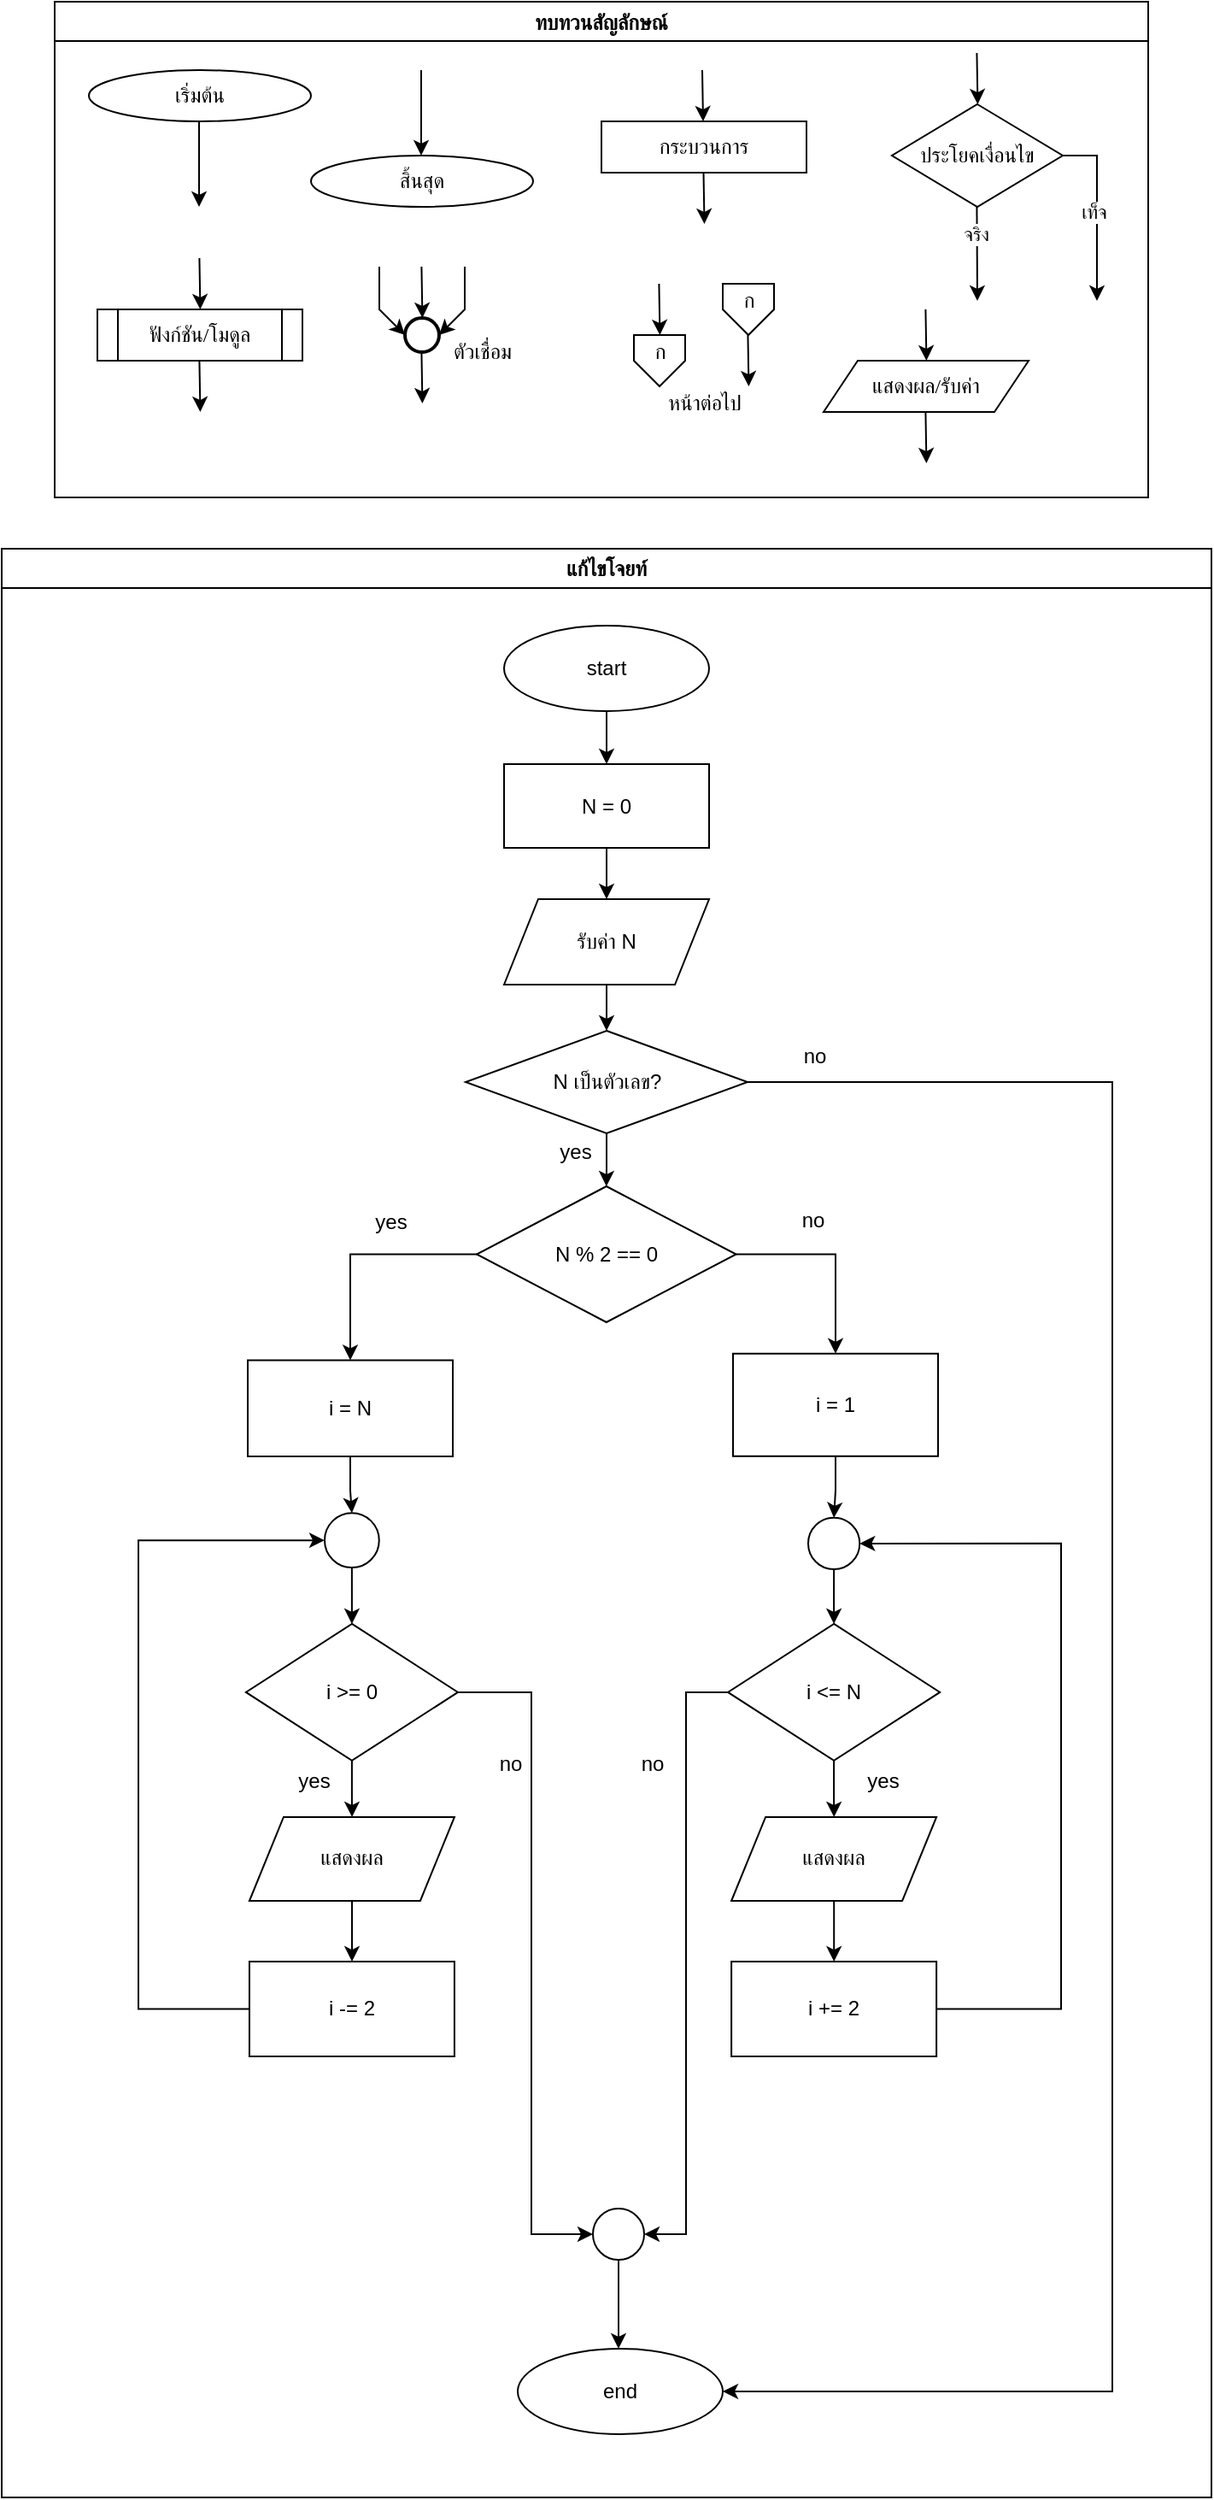 <mxfile version="28.0.6" pages="2">
  <diagram name="Page-1" id="FuflJTEHllfvYc2eLTy8">
    <mxGraphModel dx="1562" dy="933" grid="1" gridSize="10" guides="1" tooltips="1" connect="1" arrows="1" fold="1" page="1" pageScale="1" pageWidth="850" pageHeight="1100" math="0" shadow="0">
      <root>
        <mxCell id="0" />
        <mxCell id="1" parent="0" />
        <mxCell id="pLaA7P1DmfjtQRvUbQx7-3" value="" style="edgeStyle=orthogonalEdgeStyle;rounded=0;orthogonalLoop=1;jettySize=auto;html=1;" edge="1" parent="1" source="pLaA7P1DmfjtQRvUbQx7-1" target="pLaA7P1DmfjtQRvUbQx7-2">
          <mxGeometry relative="1" as="geometry" />
        </mxCell>
        <mxCell id="QlkqBb3dUM9ruUX0ujAK-2" value="" style="edgeStyle=orthogonalEdgeStyle;rounded=0;orthogonalLoop=1;jettySize=auto;html=1;" edge="1" parent="1" source="pLaA7P1DmfjtQRvUbQx7-2" target="QlkqBb3dUM9ruUX0ujAK-1">
          <mxGeometry relative="1" as="geometry" />
        </mxCell>
        <mxCell id="pLaA7P1DmfjtQRvUbQx7-2" value="N = 0" style="whiteSpace=wrap;html=1;" vertex="1" parent="1">
          <mxGeometry x="384" y="496" width="120" height="49" as="geometry" />
        </mxCell>
        <mxCell id="pLaA7P1DmfjtQRvUbQx7-7" value="" style="edgeStyle=orthogonalEdgeStyle;rounded=0;orthogonalLoop=1;jettySize=auto;html=1;exitX=0;exitY=0.5;exitDx=0;exitDy=0;" edge="1" parent="1" source="pLaA7P1DmfjtQRvUbQx7-4" target="pLaA7P1DmfjtQRvUbQx7-6">
          <mxGeometry relative="1" as="geometry">
            <mxPoint x="350.0" y="771.25" as="sourcePoint" />
          </mxGeometry>
        </mxCell>
        <mxCell id="pLaA7P1DmfjtQRvUbQx7-27" value="" style="edgeStyle=orthogonalEdgeStyle;rounded=0;orthogonalLoop=1;jettySize=auto;html=1;exitX=1;exitY=0.5;exitDx=0;exitDy=0;" edge="1" parent="1" source="pLaA7P1DmfjtQRvUbQx7-4" target="pLaA7P1DmfjtQRvUbQx7-26">
          <mxGeometry relative="1" as="geometry">
            <mxPoint x="501.81" y="771.25" as="sourcePoint" />
          </mxGeometry>
        </mxCell>
        <mxCell id="pLaA7P1DmfjtQRvUbQx7-4" value="N % 2 == 0" style="rhombus;whiteSpace=wrap;html=1;" vertex="1" parent="1">
          <mxGeometry x="368" y="743" width="151.81" height="79.5" as="geometry" />
        </mxCell>
        <mxCell id="pLaA7P1DmfjtQRvUbQx7-9" value="" style="edgeStyle=orthogonalEdgeStyle;rounded=0;orthogonalLoop=1;jettySize=auto;html=1;" edge="1" parent="1" source="pLaA7P1DmfjtQRvUbQx7-6" target="pLaA7P1DmfjtQRvUbQx7-8">
          <mxGeometry relative="1" as="geometry" />
        </mxCell>
        <mxCell id="pLaA7P1DmfjtQRvUbQx7-6" value="i = N" style="whiteSpace=wrap;html=1;" vertex="1" parent="1">
          <mxGeometry x="234" y="844.75" width="120" height="56.25" as="geometry" />
        </mxCell>
        <mxCell id="pLaA7P1DmfjtQRvUbQx7-11" value="" style="edgeStyle=orthogonalEdgeStyle;rounded=0;orthogonalLoop=1;jettySize=auto;html=1;" edge="1" parent="1" source="pLaA7P1DmfjtQRvUbQx7-8" target="pLaA7P1DmfjtQRvUbQx7-10">
          <mxGeometry relative="1" as="geometry" />
        </mxCell>
        <mxCell id="pLaA7P1DmfjtQRvUbQx7-8" value="" style="ellipse;whiteSpace=wrap;html=1;" vertex="1" parent="1">
          <mxGeometry x="279" y="934.13" width="31.88" height="31.88" as="geometry" />
        </mxCell>
        <mxCell id="pLaA7P1DmfjtQRvUbQx7-25" value="" style="edgeStyle=orthogonalEdgeStyle;rounded=0;orthogonalLoop=1;jettySize=auto;html=1;entryX=0;entryY=0.5;entryDx=0;entryDy=0;" edge="1" parent="1" source="pLaA7P1DmfjtQRvUbQx7-10" target="pLaA7P1DmfjtQRvUbQx7-18">
          <mxGeometry relative="1" as="geometry">
            <mxPoint x="601.03" y="1038.95" as="targetPoint" />
            <Array as="points">
              <mxPoint x="400" y="1039" />
              <mxPoint x="400" y="1356" />
            </Array>
          </mxGeometry>
        </mxCell>
        <mxCell id="pLaA7P1DmfjtQRvUbQx7-45" value="" style="edgeStyle=orthogonalEdgeStyle;rounded=0;orthogonalLoop=1;jettySize=auto;html=1;" edge="1" parent="1" source="pLaA7P1DmfjtQRvUbQx7-10" target="pLaA7P1DmfjtQRvUbQx7-12">
          <mxGeometry relative="1" as="geometry" />
        </mxCell>
        <mxCell id="pLaA7P1DmfjtQRvUbQx7-10" value="i &amp;gt;= 0" style="rhombus;whiteSpace=wrap;html=1;" vertex="1" parent="1">
          <mxGeometry x="232.94" y="998.95" width="124.06" height="80" as="geometry" />
        </mxCell>
        <mxCell id="pLaA7P1DmfjtQRvUbQx7-15" value="" style="edgeStyle=orthogonalEdgeStyle;rounded=0;orthogonalLoop=1;jettySize=auto;html=1;" edge="1" parent="1" source="pLaA7P1DmfjtQRvUbQx7-12" target="pLaA7P1DmfjtQRvUbQx7-14">
          <mxGeometry relative="1" as="geometry" />
        </mxCell>
        <mxCell id="pLaA7P1DmfjtQRvUbQx7-12" value="แสดงผล" style="shape=parallelogram;perimeter=parallelogramPerimeter;whiteSpace=wrap;html=1;fixedSize=1;" vertex="1" parent="1">
          <mxGeometry x="234.97" y="1111.95" width="120" height="49.05" as="geometry" />
        </mxCell>
        <mxCell id="pLaA7P1DmfjtQRvUbQx7-17" value="" style="edgeStyle=orthogonalEdgeStyle;rounded=0;orthogonalLoop=1;jettySize=auto;html=1;entryX=0;entryY=0.5;entryDx=0;entryDy=0;" edge="1" parent="1" source="pLaA7P1DmfjtQRvUbQx7-14" target="pLaA7P1DmfjtQRvUbQx7-8">
          <mxGeometry relative="1" as="geometry">
            <mxPoint x="103.97" y="1224.353" as="targetPoint" />
            <Array as="points">
              <mxPoint x="170" y="1224" />
              <mxPoint x="170" y="950" />
            </Array>
          </mxGeometry>
        </mxCell>
        <mxCell id="pLaA7P1DmfjtQRvUbQx7-14" value="i -= 2" style="whiteSpace=wrap;html=1;" vertex="1" parent="1">
          <mxGeometry x="234.97" y="1196.53" width="120" height="55.47" as="geometry" />
        </mxCell>
        <mxCell id="pLaA7P1DmfjtQRvUbQx7-23" value="" style="edgeStyle=orthogonalEdgeStyle;rounded=0;orthogonalLoop=1;jettySize=auto;html=1;" edge="1" parent="1" source="pLaA7P1DmfjtQRvUbQx7-18">
          <mxGeometry relative="1" as="geometry">
            <mxPoint x="451" y="1423" as="targetPoint" />
          </mxGeometry>
        </mxCell>
        <mxCell id="pLaA7P1DmfjtQRvUbQx7-18" value="" style="ellipse;whiteSpace=wrap;html=1;aspect=fixed;" vertex="1" parent="1">
          <mxGeometry x="436" y="1341" width="30" height="30" as="geometry" />
        </mxCell>
        <mxCell id="pLaA7P1DmfjtQRvUbQx7-22" value="end" style="ellipse;whiteSpace=wrap;html=1;" vertex="1" parent="1">
          <mxGeometry x="392" y="1423" width="120" height="50" as="geometry" />
        </mxCell>
        <mxCell id="pLaA7P1DmfjtQRvUbQx7-29" value="" style="edgeStyle=orthogonalEdgeStyle;rounded=0;orthogonalLoop=1;jettySize=auto;html=1;" edge="1" parent="1" source="pLaA7P1DmfjtQRvUbQx7-26" target="pLaA7P1DmfjtQRvUbQx7-28">
          <mxGeometry relative="1" as="geometry" />
        </mxCell>
        <mxCell id="pLaA7P1DmfjtQRvUbQx7-26" value="i = 1" style="whiteSpace=wrap;html=1;" vertex="1" parent="1">
          <mxGeometry x="518.005" y="840.88" width="120" height="60" as="geometry" />
        </mxCell>
        <mxCell id="pLaA7P1DmfjtQRvUbQx7-31" value="" style="edgeStyle=orthogonalEdgeStyle;rounded=0;orthogonalLoop=1;jettySize=auto;html=1;" edge="1" parent="1" source="pLaA7P1DmfjtQRvUbQx7-28" target="pLaA7P1DmfjtQRvUbQx7-30">
          <mxGeometry relative="1" as="geometry" />
        </mxCell>
        <mxCell id="pLaA7P1DmfjtQRvUbQx7-28" value="" style="ellipse;whiteSpace=wrap;html=1;" vertex="1" parent="1">
          <mxGeometry x="562" y="936.88" width="30.12" height="30.12" as="geometry" />
        </mxCell>
        <mxCell id="pLaA7P1DmfjtQRvUbQx7-33" value="" style="edgeStyle=orthogonalEdgeStyle;rounded=0;orthogonalLoop=1;jettySize=auto;html=1;" edge="1" parent="1" source="pLaA7P1DmfjtQRvUbQx7-30" target="pLaA7P1DmfjtQRvUbQx7-32">
          <mxGeometry relative="1" as="geometry" />
        </mxCell>
        <mxCell id="pLaA7P1DmfjtQRvUbQx7-30" value="i &amp;lt;= N" style="rhombus;whiteSpace=wrap;html=1;" vertex="1" parent="1">
          <mxGeometry x="515.03" y="998.95" width="124.06" height="80" as="geometry" />
        </mxCell>
        <mxCell id="pLaA7P1DmfjtQRvUbQx7-35" value="" style="edgeStyle=orthogonalEdgeStyle;rounded=0;orthogonalLoop=1;jettySize=auto;html=1;" edge="1" parent="1" source="pLaA7P1DmfjtQRvUbQx7-32" target="pLaA7P1DmfjtQRvUbQx7-34">
          <mxGeometry relative="1" as="geometry" />
        </mxCell>
        <mxCell id="pLaA7P1DmfjtQRvUbQx7-32" value="แสดงผล" style="shape=parallelogram;perimeter=parallelogramPerimeter;whiteSpace=wrap;html=1;fixedSize=1;" vertex="1" parent="1">
          <mxGeometry x="517.06" y="1111.95" width="120" height="49.05" as="geometry" />
        </mxCell>
        <mxCell id="pLaA7P1DmfjtQRvUbQx7-37" value="" style="edgeStyle=orthogonalEdgeStyle;rounded=0;orthogonalLoop=1;jettySize=auto;html=1;entryX=1;entryY=0.5;entryDx=0;entryDy=0;" edge="1" parent="1" source="pLaA7P1DmfjtQRvUbQx7-34" target="pLaA7P1DmfjtQRvUbQx7-28">
          <mxGeometry relative="1" as="geometry">
            <mxPoint x="717.06" y="1224.353" as="targetPoint" />
            <Array as="points">
              <mxPoint x="710" y="1224" />
              <mxPoint x="710" y="952" />
            </Array>
          </mxGeometry>
        </mxCell>
        <mxCell id="pLaA7P1DmfjtQRvUbQx7-34" value="i += 2" style="whiteSpace=wrap;html=1;" vertex="1" parent="1">
          <mxGeometry x="517.06" y="1196.53" width="120" height="55.47" as="geometry" />
        </mxCell>
        <mxCell id="pLaA7P1DmfjtQRvUbQx7-40" value="yes" style="text;html=1;align=center;verticalAlign=middle;whiteSpace=wrap;rounded=0;" vertex="1" parent="1">
          <mxGeometry x="288" y="749" width="60" height="30" as="geometry" />
        </mxCell>
        <mxCell id="pLaA7P1DmfjtQRvUbQx7-41" value="yes" style="text;html=1;align=center;verticalAlign=middle;whiteSpace=wrap;rounded=0;" vertex="1" parent="1">
          <mxGeometry x="242.97" y="1076" width="60" height="30" as="geometry" />
        </mxCell>
        <mxCell id="pLaA7P1DmfjtQRvUbQx7-43" value="yes" style="text;html=1;align=center;verticalAlign=middle;whiteSpace=wrap;rounded=0;" vertex="1" parent="1">
          <mxGeometry x="576.09" y="1076" width="60" height="30" as="geometry" />
        </mxCell>
        <mxCell id="pLaA7P1DmfjtQRvUbQx7-46" value="no" style="text;html=1;align=center;verticalAlign=middle;whiteSpace=wrap;rounded=0;" vertex="1" parent="1">
          <mxGeometry x="535.06" y="748" width="60" height="30" as="geometry" />
        </mxCell>
        <mxCell id="pLaA7P1DmfjtQRvUbQx7-48" value="" style="edgeStyle=orthogonalEdgeStyle;rounded=0;orthogonalLoop=1;jettySize=auto;html=1;entryX=1;entryY=0.5;entryDx=0;entryDy=0;" edge="1" parent="1" source="pLaA7P1DmfjtQRvUbQx7-30" target="pLaA7P1DmfjtQRvUbQx7-18">
          <mxGeometry relative="1" as="geometry">
            <mxPoint x="515" y="1039" as="sourcePoint" />
            <mxPoint x="435" y="1356" as="targetPoint" />
            <Array as="points" />
          </mxGeometry>
        </mxCell>
        <mxCell id="pLaA7P1DmfjtQRvUbQx7-47" value="no" style="text;html=1;align=center;verticalAlign=middle;whiteSpace=wrap;rounded=0;" vertex="1" parent="1">
          <mxGeometry x="440.81" y="1066" width="60" height="30" as="geometry" />
        </mxCell>
        <mxCell id="pLaA7P1DmfjtQRvUbQx7-49" value="no" style="text;html=1;align=center;verticalAlign=middle;whiteSpace=wrap;rounded=0;" vertex="1" parent="1">
          <mxGeometry x="358.0" y="1066" width="60" height="30" as="geometry" />
        </mxCell>
        <mxCell id="QlkqBb3dUM9ruUX0ujAK-5" value="" style="edgeStyle=orthogonalEdgeStyle;rounded=0;orthogonalLoop=1;jettySize=auto;html=1;" edge="1" parent="1" source="QlkqBb3dUM9ruUX0ujAK-1" target="QlkqBb3dUM9ruUX0ujAK-4">
          <mxGeometry relative="1" as="geometry" />
        </mxCell>
        <mxCell id="QlkqBb3dUM9ruUX0ujAK-1" value="รับค่า N" style="shape=parallelogram;perimeter=parallelogramPerimeter;whiteSpace=wrap;html=1;fixedSize=1;" vertex="1" parent="1">
          <mxGeometry x="384" y="575" width="120" height="50" as="geometry" />
        </mxCell>
        <mxCell id="QlkqBb3dUM9ruUX0ujAK-6" value="" style="edgeStyle=orthogonalEdgeStyle;rounded=0;orthogonalLoop=1;jettySize=auto;html=1;entryX=0.5;entryY=0;entryDx=0;entryDy=0;" edge="1" parent="1" source="QlkqBb3dUM9ruUX0ujAK-4" target="pLaA7P1DmfjtQRvUbQx7-4">
          <mxGeometry relative="1" as="geometry" />
        </mxCell>
        <mxCell id="QlkqBb3dUM9ruUX0ujAK-10" value="" style="edgeStyle=orthogonalEdgeStyle;rounded=0;orthogonalLoop=1;jettySize=auto;html=1;entryX=1;entryY=0.5;entryDx=0;entryDy=0;" edge="1" parent="1" source="QlkqBb3dUM9ruUX0ujAK-4" target="pLaA7P1DmfjtQRvUbQx7-22">
          <mxGeometry relative="1" as="geometry">
            <mxPoint x="611" y="682" as="targetPoint" />
            <Array as="points">
              <mxPoint x="740" y="682" />
              <mxPoint x="740" y="1448" />
            </Array>
          </mxGeometry>
        </mxCell>
        <mxCell id="QlkqBb3dUM9ruUX0ujAK-4" value="N เป็นตัวเลข?" style="rhombus;whiteSpace=wrap;html=1;" vertex="1" parent="1">
          <mxGeometry x="361.5" y="652" width="165" height="60" as="geometry" />
        </mxCell>
        <mxCell id="QlkqBb3dUM9ruUX0ujAK-7" value="yes" style="text;html=1;align=center;verticalAlign=middle;whiteSpace=wrap;rounded=0;" vertex="1" parent="1">
          <mxGeometry x="395.81" y="708" width="60" height="30" as="geometry" />
        </mxCell>
        <mxCell id="4651XKwHsViZ6ubkQijK-34" value="ทบทวนสัญลักษณ์" style="swimlane;fontFamily=Sarabun;fontSource=https%3A%2F%2Ffonts.googleapis.com%2Fcss%3Ffamily%3DSarabun;" vertex="1" parent="1">
          <mxGeometry x="121" y="50" width="640" height="290" as="geometry" />
        </mxCell>
        <mxCell id="4651XKwHsViZ6ubkQijK-35" value="&lt;font data-font-src=&quot;https://fonts.googleapis.com/css?family=Sarabun&quot; face=&quot;Sarabun&quot;&gt;เริ่มต้น&lt;/font&gt;" style="ellipse;whiteSpace=wrap;html=1;" vertex="1" parent="4651XKwHsViZ6ubkQijK-34">
          <mxGeometry x="20" y="40" width="130" height="30" as="geometry" />
        </mxCell>
        <mxCell id="4651XKwHsViZ6ubkQijK-36" value="" style="endArrow=classic;html=1;rounded=0;" edge="1" parent="4651XKwHsViZ6ubkQijK-34">
          <mxGeometry width="50" height="50" relative="1" as="geometry">
            <mxPoint x="84.5" y="70" as="sourcePoint" />
            <mxPoint x="84.5" y="120" as="targetPoint" />
          </mxGeometry>
        </mxCell>
        <mxCell id="4651XKwHsViZ6ubkQijK-37" value="&lt;font face=&quot;Sarabun&quot;&gt;สิ้นสุด&lt;/font&gt;" style="ellipse;whiteSpace=wrap;html=1;" vertex="1" parent="4651XKwHsViZ6ubkQijK-34">
          <mxGeometry x="150" y="90" width="130" height="30" as="geometry" />
        </mxCell>
        <mxCell id="4651XKwHsViZ6ubkQijK-38" value="" style="endArrow=classic;html=1;rounded=0;" edge="1" parent="4651XKwHsViZ6ubkQijK-34">
          <mxGeometry width="50" height="50" relative="1" as="geometry">
            <mxPoint x="214.5" y="40" as="sourcePoint" />
            <mxPoint x="214.5" y="90" as="targetPoint" />
          </mxGeometry>
        </mxCell>
        <mxCell id="4651XKwHsViZ6ubkQijK-39" value="กระบวนการ" style="rounded=0;whiteSpace=wrap;html=1;fontFamily=Sarabun;fontSource=https%3A%2F%2Ffonts.googleapis.com%2Fcss%3Ffamily%3DSarabun;" vertex="1" parent="4651XKwHsViZ6ubkQijK-34">
          <mxGeometry x="320" y="70" width="120" height="30" as="geometry" />
        </mxCell>
        <mxCell id="4651XKwHsViZ6ubkQijK-40" value="" style="endArrow=classic;html=1;rounded=0;" edge="1" parent="4651XKwHsViZ6ubkQijK-34">
          <mxGeometry width="50" height="50" relative="1" as="geometry">
            <mxPoint x="379" y="40" as="sourcePoint" />
            <mxPoint x="379.5" y="70" as="targetPoint" />
          </mxGeometry>
        </mxCell>
        <mxCell id="4651XKwHsViZ6ubkQijK-41" value="" style="endArrow=classic;html=1;rounded=0;" edge="1" parent="4651XKwHsViZ6ubkQijK-34">
          <mxGeometry width="50" height="50" relative="1" as="geometry">
            <mxPoint x="379.75" y="100" as="sourcePoint" />
            <mxPoint x="380.25" y="130" as="targetPoint" />
          </mxGeometry>
        </mxCell>
        <mxCell id="4651XKwHsViZ6ubkQijK-42" value="ประโยคเงื่อนไข" style="rhombus;whiteSpace=wrap;html=1;fontFamily=Sarabun;fontSource=https%3A%2F%2Ffonts.googleapis.com%2Fcss%3Ffamily%3DSarabun;" vertex="1" parent="4651XKwHsViZ6ubkQijK-34">
          <mxGeometry x="490" y="60" width="100" height="60" as="geometry" />
        </mxCell>
        <mxCell id="4651XKwHsViZ6ubkQijK-43" value="" style="endArrow=classic;html=1;rounded=0;" edge="1" parent="4651XKwHsViZ6ubkQijK-34">
          <mxGeometry width="50" height="50" relative="1" as="geometry">
            <mxPoint x="539.71" y="30" as="sourcePoint" />
            <mxPoint x="540.21" y="60" as="targetPoint" />
          </mxGeometry>
        </mxCell>
        <mxCell id="4651XKwHsViZ6ubkQijK-44" value="" style="endArrow=classic;html=1;rounded=0;" edge="1" parent="4651XKwHsViZ6ubkQijK-34">
          <mxGeometry width="50" height="50" relative="1" as="geometry">
            <mxPoint x="539.71" y="120" as="sourcePoint" />
            <mxPoint x="540" y="175" as="targetPoint" />
          </mxGeometry>
        </mxCell>
        <mxCell id="4651XKwHsViZ6ubkQijK-45" value="จริง" style="edgeLabel;html=1;align=center;verticalAlign=middle;resizable=0;points=[];fontFamily=Sarabun;fontSource=https%3A%2F%2Ffonts.googleapis.com%2Fcss%3Ffamily%3DSarabun;" vertex="1" connectable="0" parent="4651XKwHsViZ6ubkQijK-44">
          <mxGeometry x="-0.414" y="-1" relative="1" as="geometry">
            <mxPoint as="offset" />
          </mxGeometry>
        </mxCell>
        <mxCell id="4651XKwHsViZ6ubkQijK-46" value="" style="endArrow=classic;html=1;rounded=0;exitX=1;exitY=0.5;exitDx=0;exitDy=0;" edge="1" parent="4651XKwHsViZ6ubkQijK-34" source="4651XKwHsViZ6ubkQijK-42">
          <mxGeometry width="50" height="50" relative="1" as="geometry">
            <mxPoint x="620" y="95" as="sourcePoint" />
            <mxPoint x="610" y="175" as="targetPoint" />
            <Array as="points">
              <mxPoint x="610" y="90" />
            </Array>
          </mxGeometry>
        </mxCell>
        <mxCell id="4651XKwHsViZ6ubkQijK-47" value="&lt;font data-font-src=&quot;https://fonts.googleapis.com/css?family=Sarabun&quot; face=&quot;Sarabun&quot;&gt;เท็จ&lt;/font&gt;" style="edgeLabel;html=1;align=center;verticalAlign=middle;resizable=0;points=[];" vertex="1" connectable="0" parent="4651XKwHsViZ6ubkQijK-46">
          <mxGeometry x="-0.002" y="-2" relative="1" as="geometry">
            <mxPoint as="offset" />
          </mxGeometry>
        </mxCell>
        <mxCell id="4651XKwHsViZ6ubkQijK-48" value="&lt;font data-font-src=&quot;https://fonts.googleapis.com/css?family=Sarabun&quot; face=&quot;Sarabun&quot;&gt;ฟังก์ชัน/โมดูล&lt;/font&gt;" style="shape=process;whiteSpace=wrap;html=1;backgroundOutline=1;" vertex="1" parent="4651XKwHsViZ6ubkQijK-34">
          <mxGeometry x="25" y="180" width="120" height="30" as="geometry" />
        </mxCell>
        <mxCell id="4651XKwHsViZ6ubkQijK-49" value="" style="endArrow=classic;html=1;rounded=0;" edge="1" parent="4651XKwHsViZ6ubkQijK-34">
          <mxGeometry width="50" height="50" relative="1" as="geometry">
            <mxPoint x="84.71" y="150" as="sourcePoint" />
            <mxPoint x="85.21" y="180" as="targetPoint" />
          </mxGeometry>
        </mxCell>
        <mxCell id="4651XKwHsViZ6ubkQijK-50" value="" style="endArrow=classic;html=1;rounded=0;" edge="1" parent="4651XKwHsViZ6ubkQijK-34">
          <mxGeometry width="50" height="50" relative="1" as="geometry">
            <mxPoint x="84.71" y="210" as="sourcePoint" />
            <mxPoint x="85.21" y="240" as="targetPoint" />
          </mxGeometry>
        </mxCell>
        <mxCell id="4651XKwHsViZ6ubkQijK-51" value="" style="strokeWidth=2;html=1;shape=mxgraph.flowchart.start_2;whiteSpace=wrap;" vertex="1" parent="4651XKwHsViZ6ubkQijK-34">
          <mxGeometry x="205" y="185" width="20" height="20" as="geometry" />
        </mxCell>
        <mxCell id="4651XKwHsViZ6ubkQijK-52" value="" style="endArrow=classic;html=1;rounded=0;" edge="1" parent="4651XKwHsViZ6ubkQijK-34">
          <mxGeometry width="50" height="50" relative="1" as="geometry">
            <mxPoint x="214.71" y="155" as="sourcePoint" />
            <mxPoint x="215.21" y="185" as="targetPoint" />
          </mxGeometry>
        </mxCell>
        <mxCell id="4651XKwHsViZ6ubkQijK-53" value="" style="endArrow=classic;html=1;rounded=0;entryX=0;entryY=0.5;entryDx=0;entryDy=0;entryPerimeter=0;" edge="1" parent="4651XKwHsViZ6ubkQijK-34" target="4651XKwHsViZ6ubkQijK-51">
          <mxGeometry width="50" height="50" relative="1" as="geometry">
            <mxPoint x="190.0" y="155" as="sourcePoint" />
            <mxPoint x="190.5" y="185" as="targetPoint" />
            <Array as="points">
              <mxPoint x="190" y="180" />
            </Array>
          </mxGeometry>
        </mxCell>
        <mxCell id="4651XKwHsViZ6ubkQijK-54" value="" style="endArrow=classic;html=1;rounded=0;entryX=1;entryY=0.5;entryDx=0;entryDy=0;entryPerimeter=0;" edge="1" parent="4651XKwHsViZ6ubkQijK-34" target="4651XKwHsViZ6ubkQijK-51">
          <mxGeometry width="50" height="50" relative="1" as="geometry">
            <mxPoint x="240.0" y="155" as="sourcePoint" />
            <mxPoint x="240.5" y="185" as="targetPoint" />
            <Array as="points">
              <mxPoint x="240" y="180" />
            </Array>
          </mxGeometry>
        </mxCell>
        <mxCell id="4651XKwHsViZ6ubkQijK-55" value="" style="endArrow=classic;html=1;rounded=0;" edge="1" parent="4651XKwHsViZ6ubkQijK-34">
          <mxGeometry width="50" height="50" relative="1" as="geometry">
            <mxPoint x="214.71" y="205" as="sourcePoint" />
            <mxPoint x="215.21" y="235" as="targetPoint" />
          </mxGeometry>
        </mxCell>
        <mxCell id="4651XKwHsViZ6ubkQijK-56" value="&lt;font data-font-src=&quot;https://fonts.googleapis.com/css?family=Sarabun&quot; face=&quot;Sarabun&quot;&gt;ตัวเชื่อม&lt;/font&gt;" style="text;html=1;align=center;verticalAlign=middle;resizable=0;points=[];autosize=1;strokeColor=none;fillColor=none;" vertex="1" parent="4651XKwHsViZ6ubkQijK-34">
          <mxGeometry x="220" y="190" width="60" height="30" as="geometry" />
        </mxCell>
        <mxCell id="4651XKwHsViZ6ubkQijK-57" value="" style="endArrow=classic;html=1;rounded=0;" edge="1" parent="4651XKwHsViZ6ubkQijK-34">
          <mxGeometry width="50" height="50" relative="1" as="geometry">
            <mxPoint x="353.71" y="165" as="sourcePoint" />
            <mxPoint x="354.21" y="195" as="targetPoint" />
          </mxGeometry>
        </mxCell>
        <mxCell id="4651XKwHsViZ6ubkQijK-58" value="" style="verticalLabelPosition=bottom;verticalAlign=top;html=1;shape=offPageConnector;rounded=0;size=0.5;" vertex="1" parent="4651XKwHsViZ6ubkQijK-34">
          <mxGeometry x="339" y="195" width="30" height="30" as="geometry" />
        </mxCell>
        <mxCell id="4651XKwHsViZ6ubkQijK-59" value="" style="endArrow=classic;html=1;rounded=0;" edge="1" parent="4651XKwHsViZ6ubkQijK-34">
          <mxGeometry width="50" height="50" relative="1" as="geometry">
            <mxPoint x="405.71" y="195" as="sourcePoint" />
            <mxPoint x="406.21" y="225" as="targetPoint" />
          </mxGeometry>
        </mxCell>
        <mxCell id="4651XKwHsViZ6ubkQijK-60" value="" style="verticalLabelPosition=bottom;verticalAlign=top;html=1;shape=offPageConnector;rounded=0;size=0.5;" vertex="1" parent="4651XKwHsViZ6ubkQijK-34">
          <mxGeometry x="391" y="165" width="30" height="30" as="geometry" />
        </mxCell>
        <mxCell id="4651XKwHsViZ6ubkQijK-61" value="หน้าต่อไป" style="text;html=1;align=center;verticalAlign=middle;resizable=0;points=[];autosize=1;strokeColor=none;fillColor=none;fontFamily=Sarabun;fontSource=https%3A%2F%2Ffonts.googleapis.com%2Fcss%3Ffamily%3DSarabun;" vertex="1" parent="4651XKwHsViZ6ubkQijK-34">
          <mxGeometry x="345" y="220" width="70" height="30" as="geometry" />
        </mxCell>
        <mxCell id="4651XKwHsViZ6ubkQijK-62" value="ก" style="text;html=1;align=center;verticalAlign=middle;resizable=0;points=[];autosize=1;strokeColor=none;fillColor=none;fontFamily=Sarabun;fontSource=https%3A%2F%2Ffonts.googleapis.com%2Fcss%3Ffamily%3DSarabun;" vertex="1" parent="4651XKwHsViZ6ubkQijK-34">
          <mxGeometry x="339" y="190" width="30" height="30" as="geometry" />
        </mxCell>
        <mxCell id="4651XKwHsViZ6ubkQijK-63" value="ก" style="text;html=1;align=center;verticalAlign=middle;resizable=0;points=[];autosize=1;strokeColor=none;fillColor=none;fontFamily=Sarabun;fontSource=https%3A%2F%2Ffonts.googleapis.com%2Fcss%3Ffamily%3DSarabun;" vertex="1" parent="4651XKwHsViZ6ubkQijK-34">
          <mxGeometry x="391" y="160" width="30" height="30" as="geometry" />
        </mxCell>
        <mxCell id="4651XKwHsViZ6ubkQijK-64" value="แสดงผล/รับค่า" style="shape=parallelogram;perimeter=parallelogramPerimeter;whiteSpace=wrap;html=1;fixedSize=1;fontFamily=Sarabun;fontSource=https%3A%2F%2Ffonts.googleapis.com%2Fcss%3Ffamily%3DSarabun;" vertex="1" parent="4651XKwHsViZ6ubkQijK-34">
          <mxGeometry x="450" y="210" width="120" height="30" as="geometry" />
        </mxCell>
        <mxCell id="4651XKwHsViZ6ubkQijK-65" value="" style="endArrow=classic;html=1;rounded=0;" edge="1" parent="4651XKwHsViZ6ubkQijK-34">
          <mxGeometry width="50" height="50" relative="1" as="geometry">
            <mxPoint x="509.71" y="180" as="sourcePoint" />
            <mxPoint x="510.21" y="210" as="targetPoint" />
          </mxGeometry>
        </mxCell>
        <mxCell id="4651XKwHsViZ6ubkQijK-66" value="" style="endArrow=classic;html=1;rounded=0;" edge="1" parent="4651XKwHsViZ6ubkQijK-34">
          <mxGeometry width="50" height="50" relative="1" as="geometry">
            <mxPoint x="509.71" y="240" as="sourcePoint" />
            <mxPoint x="510.21" y="270" as="targetPoint" />
          </mxGeometry>
        </mxCell>
        <mxCell id="4651XKwHsViZ6ubkQijK-67" value="แก้ไขโจยท์" style="swimlane;whiteSpace=wrap;html=1;" vertex="1" parent="1">
          <mxGeometry x="90" y="370" width="708" height="1140" as="geometry" />
        </mxCell>
        <mxCell id="DF0VrAoliHlgIlry315B-1" value="no" style="text;html=1;align=center;verticalAlign=middle;whiteSpace=wrap;rounded=0;" vertex="1" parent="4651XKwHsViZ6ubkQijK-67">
          <mxGeometry x="446.01" y="282" width="60" height="30" as="geometry" />
        </mxCell>
        <mxCell id="pLaA7P1DmfjtQRvUbQx7-1" value="start" style="ellipse;whiteSpace=wrap;html=1;" vertex="1" parent="4651XKwHsViZ6ubkQijK-67">
          <mxGeometry x="294" y="45" width="120" height="50" as="geometry" />
        </mxCell>
      </root>
    </mxGraphModel>
  </diagram>
  <diagram id="bCa1l_gKhCjfzZD3jR-Q" name="Page-2">
    <mxGraphModel dx="1442" dy="862" grid="1" gridSize="10" guides="1" tooltips="1" connect="1" arrows="1" fold="1" page="1" pageScale="1" pageWidth="850" pageHeight="1100" math="0" shadow="0">
      <root>
        <mxCell id="0" />
        <mxCell id="1" parent="0" />
        <mxCell id="UzjbQfY-lRU90Zz6FYz9-1" value="ทบทวนสัญลักษณ์" style="swimlane;fontFamily=Sarabun;fontSource=https%3A%2F%2Ffonts.googleapis.com%2Fcss%3Ffamily%3DSarabun;" vertex="1" parent="1">
          <mxGeometry x="630" y="170" width="640" height="290" as="geometry" />
        </mxCell>
        <mxCell id="UzjbQfY-lRU90Zz6FYz9-2" value="&lt;font data-font-src=&quot;https://fonts.googleapis.com/css?family=Sarabun&quot; face=&quot;Sarabun&quot;&gt;เริ่มต้น&lt;/font&gt;" style="ellipse;whiteSpace=wrap;html=1;" vertex="1" parent="UzjbQfY-lRU90Zz6FYz9-1">
          <mxGeometry x="20" y="40" width="130" height="30" as="geometry" />
        </mxCell>
        <mxCell id="UzjbQfY-lRU90Zz6FYz9-3" value="" style="endArrow=classic;html=1;rounded=0;" edge="1" parent="UzjbQfY-lRU90Zz6FYz9-1">
          <mxGeometry width="50" height="50" relative="1" as="geometry">
            <mxPoint x="84.5" y="70" as="sourcePoint" />
            <mxPoint x="84.5" y="120" as="targetPoint" />
          </mxGeometry>
        </mxCell>
        <mxCell id="UzjbQfY-lRU90Zz6FYz9-4" value="&lt;font face=&quot;Sarabun&quot;&gt;สิ้นสุด&lt;/font&gt;" style="ellipse;whiteSpace=wrap;html=1;" vertex="1" parent="UzjbQfY-lRU90Zz6FYz9-1">
          <mxGeometry x="150" y="90" width="130" height="30" as="geometry" />
        </mxCell>
        <mxCell id="UzjbQfY-lRU90Zz6FYz9-5" value="" style="endArrow=classic;html=1;rounded=0;" edge="1" parent="UzjbQfY-lRU90Zz6FYz9-1">
          <mxGeometry width="50" height="50" relative="1" as="geometry">
            <mxPoint x="214.5" y="40" as="sourcePoint" />
            <mxPoint x="214.5" y="90" as="targetPoint" />
          </mxGeometry>
        </mxCell>
        <mxCell id="UzjbQfY-lRU90Zz6FYz9-6" value="กระบวนการ" style="rounded=0;whiteSpace=wrap;html=1;fontFamily=Sarabun;fontSource=https%3A%2F%2Ffonts.googleapis.com%2Fcss%3Ffamily%3DSarabun;" vertex="1" parent="UzjbQfY-lRU90Zz6FYz9-1">
          <mxGeometry x="320" y="70" width="120" height="30" as="geometry" />
        </mxCell>
        <mxCell id="UzjbQfY-lRU90Zz6FYz9-7" value="" style="endArrow=classic;html=1;rounded=0;" edge="1" parent="UzjbQfY-lRU90Zz6FYz9-1">
          <mxGeometry width="50" height="50" relative="1" as="geometry">
            <mxPoint x="379" y="40" as="sourcePoint" />
            <mxPoint x="379.5" y="70" as="targetPoint" />
          </mxGeometry>
        </mxCell>
        <mxCell id="UzjbQfY-lRU90Zz6FYz9-8" value="" style="endArrow=classic;html=1;rounded=0;" edge="1" parent="UzjbQfY-lRU90Zz6FYz9-1">
          <mxGeometry width="50" height="50" relative="1" as="geometry">
            <mxPoint x="379.75" y="100" as="sourcePoint" />
            <mxPoint x="380.25" y="130" as="targetPoint" />
          </mxGeometry>
        </mxCell>
        <mxCell id="UzjbQfY-lRU90Zz6FYz9-9" value="ประโยคเงื่อนไข" style="rhombus;whiteSpace=wrap;html=1;fontFamily=Sarabun;fontSource=https%3A%2F%2Ffonts.googleapis.com%2Fcss%3Ffamily%3DSarabun;" vertex="1" parent="UzjbQfY-lRU90Zz6FYz9-1">
          <mxGeometry x="490" y="60" width="100" height="60" as="geometry" />
        </mxCell>
        <mxCell id="UzjbQfY-lRU90Zz6FYz9-10" value="" style="endArrow=classic;html=1;rounded=0;" edge="1" parent="UzjbQfY-lRU90Zz6FYz9-1">
          <mxGeometry width="50" height="50" relative="1" as="geometry">
            <mxPoint x="539.71" y="30" as="sourcePoint" />
            <mxPoint x="540.21" y="60" as="targetPoint" />
          </mxGeometry>
        </mxCell>
        <mxCell id="UzjbQfY-lRU90Zz6FYz9-11" value="" style="endArrow=classic;html=1;rounded=0;" edge="1" parent="UzjbQfY-lRU90Zz6FYz9-1">
          <mxGeometry width="50" height="50" relative="1" as="geometry">
            <mxPoint x="539.71" y="120" as="sourcePoint" />
            <mxPoint x="540" y="175" as="targetPoint" />
          </mxGeometry>
        </mxCell>
        <mxCell id="UzjbQfY-lRU90Zz6FYz9-12" value="จริง" style="edgeLabel;html=1;align=center;verticalAlign=middle;resizable=0;points=[];fontFamily=Sarabun;fontSource=https%3A%2F%2Ffonts.googleapis.com%2Fcss%3Ffamily%3DSarabun;" vertex="1" connectable="0" parent="UzjbQfY-lRU90Zz6FYz9-11">
          <mxGeometry x="-0.414" y="-1" relative="1" as="geometry">
            <mxPoint as="offset" />
          </mxGeometry>
        </mxCell>
        <mxCell id="UzjbQfY-lRU90Zz6FYz9-13" value="" style="endArrow=classic;html=1;rounded=0;exitX=1;exitY=0.5;exitDx=0;exitDy=0;" edge="1" parent="UzjbQfY-lRU90Zz6FYz9-1" source="UzjbQfY-lRU90Zz6FYz9-9">
          <mxGeometry width="50" height="50" relative="1" as="geometry">
            <mxPoint x="620" y="95" as="sourcePoint" />
            <mxPoint x="610" y="175" as="targetPoint" />
            <Array as="points">
              <mxPoint x="610" y="90" />
            </Array>
          </mxGeometry>
        </mxCell>
        <mxCell id="UzjbQfY-lRU90Zz6FYz9-14" value="&lt;font data-font-src=&quot;https://fonts.googleapis.com/css?family=Sarabun&quot; face=&quot;Sarabun&quot;&gt;เท็จ&lt;/font&gt;" style="edgeLabel;html=1;align=center;verticalAlign=middle;resizable=0;points=[];" vertex="1" connectable="0" parent="UzjbQfY-lRU90Zz6FYz9-13">
          <mxGeometry x="-0.002" y="-2" relative="1" as="geometry">
            <mxPoint as="offset" />
          </mxGeometry>
        </mxCell>
        <mxCell id="UzjbQfY-lRU90Zz6FYz9-15" value="&lt;font data-font-src=&quot;https://fonts.googleapis.com/css?family=Sarabun&quot; face=&quot;Sarabun&quot;&gt;ฟังก์ชัน/โมดูล&lt;/font&gt;" style="shape=process;whiteSpace=wrap;html=1;backgroundOutline=1;" vertex="1" parent="UzjbQfY-lRU90Zz6FYz9-1">
          <mxGeometry x="25" y="180" width="120" height="30" as="geometry" />
        </mxCell>
        <mxCell id="UzjbQfY-lRU90Zz6FYz9-16" value="" style="endArrow=classic;html=1;rounded=0;" edge="1" parent="UzjbQfY-lRU90Zz6FYz9-1">
          <mxGeometry width="50" height="50" relative="1" as="geometry">
            <mxPoint x="84.71" y="150" as="sourcePoint" />
            <mxPoint x="85.21" y="180" as="targetPoint" />
          </mxGeometry>
        </mxCell>
        <mxCell id="UzjbQfY-lRU90Zz6FYz9-17" value="" style="endArrow=classic;html=1;rounded=0;" edge="1" parent="UzjbQfY-lRU90Zz6FYz9-1">
          <mxGeometry width="50" height="50" relative="1" as="geometry">
            <mxPoint x="84.71" y="210" as="sourcePoint" />
            <mxPoint x="85.21" y="240" as="targetPoint" />
          </mxGeometry>
        </mxCell>
        <mxCell id="UzjbQfY-lRU90Zz6FYz9-18" value="" style="strokeWidth=2;html=1;shape=mxgraph.flowchart.start_2;whiteSpace=wrap;" vertex="1" parent="UzjbQfY-lRU90Zz6FYz9-1">
          <mxGeometry x="205" y="185" width="20" height="20" as="geometry" />
        </mxCell>
        <mxCell id="UzjbQfY-lRU90Zz6FYz9-19" value="" style="endArrow=classic;html=1;rounded=0;" edge="1" parent="UzjbQfY-lRU90Zz6FYz9-1">
          <mxGeometry width="50" height="50" relative="1" as="geometry">
            <mxPoint x="214.71" y="155" as="sourcePoint" />
            <mxPoint x="215.21" y="185" as="targetPoint" />
          </mxGeometry>
        </mxCell>
        <mxCell id="UzjbQfY-lRU90Zz6FYz9-20" value="" style="endArrow=classic;html=1;rounded=0;entryX=0;entryY=0.5;entryDx=0;entryDy=0;entryPerimeter=0;" edge="1" parent="UzjbQfY-lRU90Zz6FYz9-1" target="UzjbQfY-lRU90Zz6FYz9-18">
          <mxGeometry width="50" height="50" relative="1" as="geometry">
            <mxPoint x="190.0" y="155" as="sourcePoint" />
            <mxPoint x="190.5" y="185" as="targetPoint" />
            <Array as="points">
              <mxPoint x="190" y="180" />
            </Array>
          </mxGeometry>
        </mxCell>
        <mxCell id="UzjbQfY-lRU90Zz6FYz9-21" value="" style="endArrow=classic;html=1;rounded=0;entryX=1;entryY=0.5;entryDx=0;entryDy=0;entryPerimeter=0;" edge="1" parent="UzjbQfY-lRU90Zz6FYz9-1" target="UzjbQfY-lRU90Zz6FYz9-18">
          <mxGeometry width="50" height="50" relative="1" as="geometry">
            <mxPoint x="240.0" y="155" as="sourcePoint" />
            <mxPoint x="240.5" y="185" as="targetPoint" />
            <Array as="points">
              <mxPoint x="240" y="180" />
            </Array>
          </mxGeometry>
        </mxCell>
        <mxCell id="UzjbQfY-lRU90Zz6FYz9-22" value="" style="endArrow=classic;html=1;rounded=0;" edge="1" parent="UzjbQfY-lRU90Zz6FYz9-1">
          <mxGeometry width="50" height="50" relative="1" as="geometry">
            <mxPoint x="214.71" y="205" as="sourcePoint" />
            <mxPoint x="215.21" y="235" as="targetPoint" />
          </mxGeometry>
        </mxCell>
        <mxCell id="UzjbQfY-lRU90Zz6FYz9-23" value="&lt;font data-font-src=&quot;https://fonts.googleapis.com/css?family=Sarabun&quot; face=&quot;Sarabun&quot;&gt;ตัวเชื่อม&lt;/font&gt;" style="text;html=1;align=center;verticalAlign=middle;resizable=0;points=[];autosize=1;strokeColor=none;fillColor=none;" vertex="1" parent="UzjbQfY-lRU90Zz6FYz9-1">
          <mxGeometry x="220" y="190" width="60" height="30" as="geometry" />
        </mxCell>
        <mxCell id="UzjbQfY-lRU90Zz6FYz9-24" value="" style="endArrow=classic;html=1;rounded=0;" edge="1" parent="UzjbQfY-lRU90Zz6FYz9-1">
          <mxGeometry width="50" height="50" relative="1" as="geometry">
            <mxPoint x="353.71" y="165" as="sourcePoint" />
            <mxPoint x="354.21" y="195" as="targetPoint" />
          </mxGeometry>
        </mxCell>
        <mxCell id="UzjbQfY-lRU90Zz6FYz9-25" value="" style="verticalLabelPosition=bottom;verticalAlign=top;html=1;shape=offPageConnector;rounded=0;size=0.5;" vertex="1" parent="UzjbQfY-lRU90Zz6FYz9-1">
          <mxGeometry x="339" y="195" width="30" height="30" as="geometry" />
        </mxCell>
        <mxCell id="UzjbQfY-lRU90Zz6FYz9-26" value="" style="endArrow=classic;html=1;rounded=0;" edge="1" parent="UzjbQfY-lRU90Zz6FYz9-1">
          <mxGeometry width="50" height="50" relative="1" as="geometry">
            <mxPoint x="405.71" y="195" as="sourcePoint" />
            <mxPoint x="406.21" y="225" as="targetPoint" />
          </mxGeometry>
        </mxCell>
        <mxCell id="UzjbQfY-lRU90Zz6FYz9-27" value="" style="verticalLabelPosition=bottom;verticalAlign=top;html=1;shape=offPageConnector;rounded=0;size=0.5;" vertex="1" parent="UzjbQfY-lRU90Zz6FYz9-1">
          <mxGeometry x="391" y="165" width="30" height="30" as="geometry" />
        </mxCell>
        <mxCell id="UzjbQfY-lRU90Zz6FYz9-28" value="หน้าต่อไป" style="text;html=1;align=center;verticalAlign=middle;resizable=0;points=[];autosize=1;strokeColor=none;fillColor=none;fontFamily=Sarabun;fontSource=https%3A%2F%2Ffonts.googleapis.com%2Fcss%3Ffamily%3DSarabun;" vertex="1" parent="UzjbQfY-lRU90Zz6FYz9-1">
          <mxGeometry x="345" y="220" width="70" height="30" as="geometry" />
        </mxCell>
        <mxCell id="UzjbQfY-lRU90Zz6FYz9-29" value="ก" style="text;html=1;align=center;verticalAlign=middle;resizable=0;points=[];autosize=1;strokeColor=none;fillColor=none;fontFamily=Sarabun;fontSource=https%3A%2F%2Ffonts.googleapis.com%2Fcss%3Ffamily%3DSarabun;" vertex="1" parent="UzjbQfY-lRU90Zz6FYz9-1">
          <mxGeometry x="339" y="190" width="30" height="30" as="geometry" />
        </mxCell>
        <mxCell id="UzjbQfY-lRU90Zz6FYz9-30" value="ก" style="text;html=1;align=center;verticalAlign=middle;resizable=0;points=[];autosize=1;strokeColor=none;fillColor=none;fontFamily=Sarabun;fontSource=https%3A%2F%2Ffonts.googleapis.com%2Fcss%3Ffamily%3DSarabun;" vertex="1" parent="UzjbQfY-lRU90Zz6FYz9-1">
          <mxGeometry x="391" y="160" width="30" height="30" as="geometry" />
        </mxCell>
        <mxCell id="UzjbQfY-lRU90Zz6FYz9-31" value="แสดงผล/รับค่า" style="shape=parallelogram;perimeter=parallelogramPerimeter;whiteSpace=wrap;html=1;fixedSize=1;fontFamily=Sarabun;fontSource=https%3A%2F%2Ffonts.googleapis.com%2Fcss%3Ffamily%3DSarabun;" vertex="1" parent="UzjbQfY-lRU90Zz6FYz9-1">
          <mxGeometry x="450" y="210" width="120" height="30" as="geometry" />
        </mxCell>
        <mxCell id="UzjbQfY-lRU90Zz6FYz9-32" value="" style="endArrow=classic;html=1;rounded=0;" edge="1" parent="UzjbQfY-lRU90Zz6FYz9-1">
          <mxGeometry width="50" height="50" relative="1" as="geometry">
            <mxPoint x="509.71" y="180" as="sourcePoint" />
            <mxPoint x="510.21" y="210" as="targetPoint" />
          </mxGeometry>
        </mxCell>
        <mxCell id="UzjbQfY-lRU90Zz6FYz9-33" value="" style="endArrow=classic;html=1;rounded=0;" edge="1" parent="UzjbQfY-lRU90Zz6FYz9-1">
          <mxGeometry width="50" height="50" relative="1" as="geometry">
            <mxPoint x="509.71" y="240" as="sourcePoint" />
            <mxPoint x="510.21" y="270" as="targetPoint" />
          </mxGeometry>
        </mxCell>
        <mxCell id="UzjbQfY-lRU90Zz6FYz9-34" value="แก้ไขโจทย์ปัญหา" style="swimlane;fontFamily=Sarabun;fontSource=https%3A%2F%2Ffonts.googleapis.com%2Fcss%3Ffamily%3DSarabun;" vertex="1" parent="1">
          <mxGeometry x="630" y="499" width="840" height="1281" as="geometry" />
        </mxCell>
        <mxCell id="UzjbQfY-lRU90Zz6FYz9-35" value="" style="edgeStyle=orthogonalEdgeStyle;rounded=0;orthogonalLoop=1;jettySize=auto;html=1;" edge="1" parent="UzjbQfY-lRU90Zz6FYz9-34" source="UzjbQfY-lRU90Zz6FYz9-36" target="UzjbQfY-lRU90Zz6FYz9-39">
          <mxGeometry relative="1" as="geometry" />
        </mxCell>
        <mxCell id="UzjbQfY-lRU90Zz6FYz9-36" value="&lt;font data-font-src=&quot;https://fonts.googleapis.com/css?family=Sarabun&quot; face=&quot;Sarabun&quot;&gt;เริ่มต้น&lt;/font&gt;" style="ellipse;whiteSpace=wrap;html=1;" vertex="1" parent="UzjbQfY-lRU90Zz6FYz9-34">
          <mxGeometry x="355" y="40" width="130" height="30" as="geometry" />
        </mxCell>
        <mxCell id="UzjbQfY-lRU90Zz6FYz9-37" value="&lt;font face=&quot;Sarabun&quot;&gt;สิ้นสุด&lt;/font&gt;" style="ellipse;whiteSpace=wrap;html=1;" vertex="1" parent="UzjbQfY-lRU90Zz6FYz9-34">
          <mxGeometry x="355" y="851" width="130" height="30" as="geometry" />
        </mxCell>
        <mxCell id="UzjbQfY-lRU90Zz6FYz9-38" value="" style="edgeStyle=orthogonalEdgeStyle;rounded=0;orthogonalLoop=1;jettySize=auto;html=1;" edge="1" parent="UzjbQfY-lRU90Zz6FYz9-34" source="UzjbQfY-lRU90Zz6FYz9-39" target="UzjbQfY-lRU90Zz6FYz9-40">
          <mxGeometry relative="1" as="geometry" />
        </mxCell>
        <mxCell id="UzjbQfY-lRU90Zz6FYz9-39" value="กำหนด N = 0" style="rounded=0;whiteSpace=wrap;html=1;fontFamily=Sarabun;fontSource=https%3A%2F%2Ffonts.googleapis.com%2Fcss%3Ffamily%3DSarabun;" vertex="1" parent="UzjbQfY-lRU90Zz6FYz9-34">
          <mxGeometry x="360" y="131" width="120" height="30" as="geometry" />
        </mxCell>
        <mxCell id="UzjbQfY-lRU90Zz6FYz9-40" value="รับค่าจากผู้ใช้ N = เลข" style="shape=parallelogram;perimeter=parallelogramPerimeter;whiteSpace=wrap;html=1;fixedSize=1;fontFamily=Sarabun;fontSource=https%3A%2F%2Ffonts.googleapis.com%2Fcss%3Ffamily%3DSarabun;" vertex="1" parent="UzjbQfY-lRU90Zz6FYz9-34">
          <mxGeometry x="352" y="236" width="136" height="34" as="geometry" />
        </mxCell>
        <mxCell id="UzjbQfY-lRU90Zz6FYz9-41" value="" style="edgeStyle=orthogonalEdgeStyle;rounded=0;orthogonalLoop=1;jettySize=auto;html=1;" edge="1" parent="UzjbQfY-lRU90Zz6FYz9-34" source="UzjbQfY-lRU90Zz6FYz9-45" target="UzjbQfY-lRU90Zz6FYz9-56">
          <mxGeometry relative="1" as="geometry" />
        </mxCell>
        <mxCell id="UzjbQfY-lRU90Zz6FYz9-42" value="Y" style="edgeLabel;html=1;align=center;verticalAlign=middle;resizable=0;points=[];" vertex="1" connectable="0" parent="UzjbQfY-lRU90Zz6FYz9-41">
          <mxGeometry x="-0.276" y="-4" relative="1" as="geometry">
            <mxPoint x="1" as="offset" />
          </mxGeometry>
        </mxCell>
        <mxCell id="UzjbQfY-lRU90Zz6FYz9-43" value="" style="edgeStyle=orthogonalEdgeStyle;rounded=0;orthogonalLoop=1;jettySize=auto;html=1;" edge="1" parent="UzjbQfY-lRU90Zz6FYz9-34" source="UzjbQfY-lRU90Zz6FYz9-45" target="UzjbQfY-lRU90Zz6FYz9-68">
          <mxGeometry relative="1" as="geometry" />
        </mxCell>
        <mxCell id="UzjbQfY-lRU90Zz6FYz9-44" value="N" style="edgeLabel;html=1;align=center;verticalAlign=middle;resizable=0;points=[];" vertex="1" connectable="0" parent="UzjbQfY-lRU90Zz6FYz9-43">
          <mxGeometry x="-0.284" y="3" relative="1" as="geometry">
            <mxPoint x="1" as="offset" />
          </mxGeometry>
        </mxCell>
        <mxCell id="UzjbQfY-lRU90Zz6FYz9-45" value="ถ้า N เป็นเลขคู่?" style="rhombus;whiteSpace=wrap;html=1;fontFamily=Sarabun;fontSource=https%3A%2F%2Ffonts.googleapis.com%2Fcss%3Ffamily%3DSarabun;" vertex="1" parent="UzjbQfY-lRU90Zz6FYz9-34">
          <mxGeometry x="380" y="397" width="80" height="80" as="geometry" />
        </mxCell>
        <mxCell id="UzjbQfY-lRU90Zz6FYz9-46" style="edgeStyle=orthogonalEdgeStyle;rounded=0;orthogonalLoop=1;jettySize=auto;html=1;entryX=0.5;entryY=0;entryDx=0;entryDy=0;entryPerimeter=0;" edge="1" parent="UzjbQfY-lRU90Zz6FYz9-34" source="UzjbQfY-lRU90Zz6FYz9-40">
          <mxGeometry relative="1" as="geometry">
            <mxPoint x="420" y="291" as="targetPoint" />
          </mxGeometry>
        </mxCell>
        <mxCell id="UzjbQfY-lRU90Zz6FYz9-47" value="" style="edgeStyle=orthogonalEdgeStyle;rounded=0;orthogonalLoop=1;jettySize=auto;html=1;" edge="1" parent="UzjbQfY-lRU90Zz6FYz9-34" source="UzjbQfY-lRU90Zz6FYz9-48" target="UzjbQfY-lRU90Zz6FYz9-49">
          <mxGeometry relative="1" as="geometry" />
        </mxCell>
        <mxCell id="UzjbQfY-lRU90Zz6FYz9-48" value="แสดงเลข" style="rounded=0;whiteSpace=wrap;html=1;fontFamily=Sarabun;fontSource=https%3A%2F%2Ffonts.googleapis.com%2Fcss%3Ffamily%3DSarabun;" vertex="1" parent="UzjbQfY-lRU90Zz6FYz9-34">
          <mxGeometry x="260" y="591" width="120" height="30" as="geometry" />
        </mxCell>
        <mxCell id="UzjbQfY-lRU90Zz6FYz9-49" value="i = i - 2" style="rounded=0;whiteSpace=wrap;html=1;fontFamily=Sarabun;fontSource=https%3A%2F%2Ffonts.googleapis.com%2Fcss%3Ffamily%3DSarabun;" vertex="1" parent="UzjbQfY-lRU90Zz6FYz9-34">
          <mxGeometry x="260" y="651" width="120" height="30" as="geometry" />
        </mxCell>
        <mxCell id="UzjbQfY-lRU90Zz6FYz9-50" value="" style="edgeStyle=orthogonalEdgeStyle;rounded=0;orthogonalLoop=1;jettySize=auto;html=1;" edge="1" parent="UzjbQfY-lRU90Zz6FYz9-34" source="UzjbQfY-lRU90Zz6FYz9-54" target="UzjbQfY-lRU90Zz6FYz9-48">
          <mxGeometry relative="1" as="geometry" />
        </mxCell>
        <mxCell id="UzjbQfY-lRU90Zz6FYz9-51" value="Y" style="edgeLabel;html=1;align=center;verticalAlign=middle;resizable=0;points=[];" vertex="1" connectable="0" parent="UzjbQfY-lRU90Zz6FYz9-50">
          <mxGeometry x="-0.495" y="3" relative="1" as="geometry">
            <mxPoint as="offset" />
          </mxGeometry>
        </mxCell>
        <mxCell id="UzjbQfY-lRU90Zz6FYz9-52" value="" style="edgeStyle=orthogonalEdgeStyle;rounded=0;orthogonalLoop=1;jettySize=auto;html=1;" edge="1" parent="UzjbQfY-lRU90Zz6FYz9-34" source="UzjbQfY-lRU90Zz6FYz9-54" target="UzjbQfY-lRU90Zz6FYz9-70">
          <mxGeometry relative="1" as="geometry" />
        </mxCell>
        <mxCell id="UzjbQfY-lRU90Zz6FYz9-53" value="N" style="edgeLabel;html=1;align=center;verticalAlign=middle;resizable=0;points=[];" vertex="1" connectable="0" parent="UzjbQfY-lRU90Zz6FYz9-52">
          <mxGeometry x="-0.11" y="1" relative="1" as="geometry">
            <mxPoint as="offset" />
          </mxGeometry>
        </mxCell>
        <mxCell id="UzjbQfY-lRU90Zz6FYz9-54" value="i &amp;lt;= n ?" style="rhombus;whiteSpace=wrap;html=1;fontFamily=Sarabun;fontSource=https%3A%2F%2Ffonts.googleapis.com%2Fcss%3Ffamily%3DSarabun;" vertex="1" parent="UzjbQfY-lRU90Zz6FYz9-34">
          <mxGeometry x="280" y="477" width="80" height="80" as="geometry" />
        </mxCell>
        <mxCell id="UzjbQfY-lRU90Zz6FYz9-55" value="" style="edgeStyle=orthogonalEdgeStyle;rounded=0;orthogonalLoop=1;jettySize=auto;html=1;" edge="1" parent="UzjbQfY-lRU90Zz6FYz9-34" source="UzjbQfY-lRU90Zz6FYz9-56" target="UzjbQfY-lRU90Zz6FYz9-54">
          <mxGeometry relative="1" as="geometry" />
        </mxCell>
        <mxCell id="UzjbQfY-lRU90Zz6FYz9-56" value="" style="strokeWidth=2;html=1;shape=mxgraph.flowchart.start_2;whiteSpace=wrap;" vertex="1" parent="UzjbQfY-lRU90Zz6FYz9-34">
          <mxGeometry x="310" y="427" width="20" height="20" as="geometry" />
        </mxCell>
        <mxCell id="UzjbQfY-lRU90Zz6FYz9-57" style="edgeStyle=orthogonalEdgeStyle;rounded=0;orthogonalLoop=1;jettySize=auto;html=1;entryX=0;entryY=0.5;entryDx=0;entryDy=0;entryPerimeter=0;exitX=0.5;exitY=1;exitDx=0;exitDy=0;" edge="1" parent="UzjbQfY-lRU90Zz6FYz9-34" source="UzjbQfY-lRU90Zz6FYz9-49" target="UzjbQfY-lRU90Zz6FYz9-56">
          <mxGeometry relative="1" as="geometry">
            <mxPoint x="320" y="751" as="sourcePoint" />
            <Array as="points">
              <mxPoint x="320" y="771" />
              <mxPoint x="240" y="771" />
              <mxPoint x="240" y="437" />
            </Array>
          </mxGeometry>
        </mxCell>
        <mxCell id="UzjbQfY-lRU90Zz6FYz9-58" style="edgeStyle=orthogonalEdgeStyle;rounded=0;orthogonalLoop=1;jettySize=auto;html=1;entryX=0.5;entryY=0;entryDx=0;entryDy=0;" edge="1" parent="UzjbQfY-lRU90Zz6FYz9-34" source="UzjbQfY-lRU90Zz6FYz9-59" target="UzjbQfY-lRU90Zz6FYz9-60">
          <mxGeometry relative="1" as="geometry" />
        </mxCell>
        <mxCell id="UzjbQfY-lRU90Zz6FYz9-59" value="แสดงเลข" style="rounded=0;whiteSpace=wrap;html=1;fontFamily=Sarabun;fontSource=https%3A%2F%2Ffonts.googleapis.com%2Fcss%3Ffamily%3DSarabun;" vertex="1" parent="UzjbQfY-lRU90Zz6FYz9-34">
          <mxGeometry x="460" y="591" width="120" height="30" as="geometry" />
        </mxCell>
        <mxCell id="UzjbQfY-lRU90Zz6FYz9-60" value="i = i + 2" style="rounded=0;whiteSpace=wrap;html=1;fontFamily=Sarabun;fontSource=https%3A%2F%2Ffonts.googleapis.com%2Fcss%3Ffamily%3DSarabun;" vertex="1" parent="UzjbQfY-lRU90Zz6FYz9-34">
          <mxGeometry x="460" y="651" width="120" height="30" as="geometry" />
        </mxCell>
        <mxCell id="UzjbQfY-lRU90Zz6FYz9-61" style="edgeStyle=orthogonalEdgeStyle;rounded=0;orthogonalLoop=1;jettySize=auto;html=1;" edge="1" parent="UzjbQfY-lRU90Zz6FYz9-34" source="UzjbQfY-lRU90Zz6FYz9-66" target="UzjbQfY-lRU90Zz6FYz9-59">
          <mxGeometry relative="1" as="geometry" />
        </mxCell>
        <mxCell id="UzjbQfY-lRU90Zz6FYz9-62" value="N" style="edgeLabel;html=1;align=center;verticalAlign=middle;resizable=0;points=[];" vertex="1" connectable="0" parent="UzjbQfY-lRU90Zz6FYz9-61">
          <mxGeometry x="-0.611" relative="1" as="geometry">
            <mxPoint as="offset" />
          </mxGeometry>
        </mxCell>
        <mxCell id="UzjbQfY-lRU90Zz6FYz9-63" value="Y" style="edgeLabel;html=1;align=center;verticalAlign=middle;resizable=0;points=[];" vertex="1" connectable="0" parent="UzjbQfY-lRU90Zz6FYz9-61">
          <mxGeometry x="-0.703" relative="1" as="geometry">
            <mxPoint as="offset" />
          </mxGeometry>
        </mxCell>
        <mxCell id="UzjbQfY-lRU90Zz6FYz9-64" value="" style="edgeStyle=orthogonalEdgeStyle;rounded=0;orthogonalLoop=1;jettySize=auto;html=1;" edge="1" parent="UzjbQfY-lRU90Zz6FYz9-34" source="UzjbQfY-lRU90Zz6FYz9-66" target="UzjbQfY-lRU90Zz6FYz9-70">
          <mxGeometry relative="1" as="geometry" />
        </mxCell>
        <mxCell id="UzjbQfY-lRU90Zz6FYz9-65" value="N" style="edgeLabel;html=1;align=center;verticalAlign=middle;resizable=0;points=[];" vertex="1" connectable="0" parent="UzjbQfY-lRU90Zz6FYz9-64">
          <mxGeometry x="-0.395" y="-2" relative="1" as="geometry">
            <mxPoint x="1" as="offset" />
          </mxGeometry>
        </mxCell>
        <mxCell id="UzjbQfY-lRU90Zz6FYz9-66" value="i &amp;lt;= n ?" style="rhombus;whiteSpace=wrap;html=1;fontFamily=Sarabun;fontSource=https%3A%2F%2Ffonts.googleapis.com%2Fcss%3Ffamily%3DSarabun;" vertex="1" parent="UzjbQfY-lRU90Zz6FYz9-34">
          <mxGeometry x="480" y="477" width="80" height="80" as="geometry" />
        </mxCell>
        <mxCell id="UzjbQfY-lRU90Zz6FYz9-67" value="" style="edgeStyle=orthogonalEdgeStyle;rounded=0;orthogonalLoop=1;jettySize=auto;html=1;" edge="1" parent="UzjbQfY-lRU90Zz6FYz9-34" source="UzjbQfY-lRU90Zz6FYz9-68" target="UzjbQfY-lRU90Zz6FYz9-66">
          <mxGeometry relative="1" as="geometry" />
        </mxCell>
        <mxCell id="UzjbQfY-lRU90Zz6FYz9-68" value="" style="strokeWidth=2;html=1;shape=mxgraph.flowchart.start_2;whiteSpace=wrap;" vertex="1" parent="UzjbQfY-lRU90Zz6FYz9-34">
          <mxGeometry x="510" y="427" width="20" height="20" as="geometry" />
        </mxCell>
        <mxCell id="UzjbQfY-lRU90Zz6FYz9-69" style="edgeStyle=orthogonalEdgeStyle;rounded=0;orthogonalLoop=1;jettySize=auto;html=1;entryX=1;entryY=0.5;entryDx=0;entryDy=0;entryPerimeter=0;exitX=0.5;exitY=1;exitDx=0;exitDy=0;" edge="1" parent="UzjbQfY-lRU90Zz6FYz9-34" source="UzjbQfY-lRU90Zz6FYz9-60" target="UzjbQfY-lRU90Zz6FYz9-68">
          <mxGeometry relative="1" as="geometry">
            <mxPoint x="520" y="731" as="sourcePoint" />
            <Array as="points">
              <mxPoint x="520" y="771" />
              <mxPoint x="600" y="771" />
              <mxPoint x="600" y="437" />
            </Array>
          </mxGeometry>
        </mxCell>
        <mxCell id="UzjbQfY-lRU90Zz6FYz9-70" value="" style="strokeWidth=2;html=1;shape=mxgraph.flowchart.start_2;whiteSpace=wrap;" vertex="1" parent="UzjbQfY-lRU90Zz6FYz9-34">
          <mxGeometry x="410" y="508" width="20" height="20" as="geometry" />
        </mxCell>
        <mxCell id="UzjbQfY-lRU90Zz6FYz9-71" value="" style="edgeStyle=orthogonalEdgeStyle;rounded=0;orthogonalLoop=1;jettySize=auto;html=1;" edge="1" parent="UzjbQfY-lRU90Zz6FYz9-34" source="UzjbQfY-lRU90Zz6FYz9-73" target="UzjbQfY-lRU90Zz6FYz9-45">
          <mxGeometry relative="1" as="geometry" />
        </mxCell>
        <mxCell id="UzjbQfY-lRU90Zz6FYz9-72" value="Y" style="edgeLabel;html=1;align=center;verticalAlign=middle;resizable=0;points=[];" vertex="1" connectable="0" parent="UzjbQfY-lRU90Zz6FYz9-71">
          <mxGeometry x="0.429" relative="1" as="geometry">
            <mxPoint as="offset" />
          </mxGeometry>
        </mxCell>
        <mxCell id="UzjbQfY-lRU90Zz6FYz9-73" value="เป็นตัวเลข?" style="rhombus;whiteSpace=wrap;html=1;fontFamily=Sarabun;fontSource=https%3A%2F%2Ffonts.googleapis.com%2Fcss%3Ffamily%3DSarabun;" vertex="1" parent="UzjbQfY-lRU90Zz6FYz9-34">
          <mxGeometry x="380" y="291" width="80" height="80" as="geometry" />
        </mxCell>
        <mxCell id="UzjbQfY-lRU90Zz6FYz9-74" value="" style="edgeStyle=orthogonalEdgeStyle;rounded=0;orthogonalLoop=1;jettySize=auto;html=1;" edge="1" parent="UzjbQfY-lRU90Zz6FYz9-34" source="UzjbQfY-lRU90Zz6FYz9-75" target="UzjbQfY-lRU90Zz6FYz9-37">
          <mxGeometry relative="1" as="geometry" />
        </mxCell>
        <mxCell id="UzjbQfY-lRU90Zz6FYz9-75" value="" style="strokeWidth=2;html=1;shape=mxgraph.flowchart.start_2;whiteSpace=wrap;" vertex="1" parent="UzjbQfY-lRU90Zz6FYz9-34">
          <mxGeometry x="410" y="781" width="20" height="20" as="geometry" />
        </mxCell>
        <mxCell id="UzjbQfY-lRU90Zz6FYz9-76" style="edgeStyle=orthogonalEdgeStyle;rounded=0;orthogonalLoop=1;jettySize=auto;html=1;entryX=0.5;entryY=0;entryDx=0;entryDy=0;entryPerimeter=0;" edge="1" parent="UzjbQfY-lRU90Zz6FYz9-34" source="UzjbQfY-lRU90Zz6FYz9-70" target="UzjbQfY-lRU90Zz6FYz9-75">
          <mxGeometry relative="1" as="geometry" />
        </mxCell>
        <mxCell id="UzjbQfY-lRU90Zz6FYz9-77" style="edgeStyle=orthogonalEdgeStyle;rounded=0;orthogonalLoop=1;jettySize=auto;html=1;entryX=1;entryY=0.5;entryDx=0;entryDy=0;entryPerimeter=0;" edge="1" parent="UzjbQfY-lRU90Zz6FYz9-34" source="UzjbQfY-lRU90Zz6FYz9-73" target="UzjbQfY-lRU90Zz6FYz9-75">
          <mxGeometry relative="1" as="geometry">
            <Array as="points">
              <mxPoint x="630" y="331" />
              <mxPoint x="630" y="791" />
            </Array>
          </mxGeometry>
        </mxCell>
        <mxCell id="UzjbQfY-lRU90Zz6FYz9-78" value="N" style="edgeLabel;html=1;align=center;verticalAlign=middle;resizable=0;points=[];" vertex="1" connectable="0" parent="UzjbQfY-lRU90Zz6FYz9-77">
          <mxGeometry x="-0.865" y="4" relative="1" as="geometry">
            <mxPoint as="offset" />
          </mxGeometry>
        </mxCell>
      </root>
    </mxGraphModel>
  </diagram>
</mxfile>
